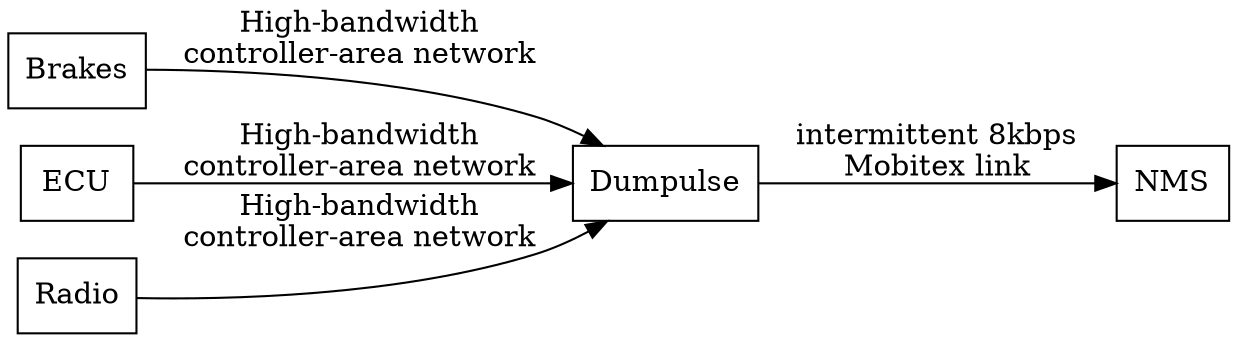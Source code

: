 digraph x {
        rankdir=LR
        node [shape=box];
        { Brakes ECU Radio } -> Dumpulse [label="High-bandwidth\ncontroller-area network"];
        Dumpulse -> NMS [label="intermittent 8kbps\nMobitex link"];
}